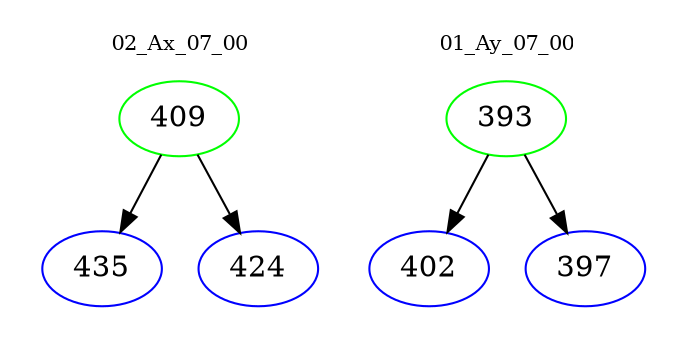 digraph{
subgraph cluster_0 {
color = white
label = "02_Ax_07_00";
fontsize=10;
T0_409 [label="409", color="green"]
T0_409 -> T0_435 [color="black"]
T0_435 [label="435", color="blue"]
T0_409 -> T0_424 [color="black"]
T0_424 [label="424", color="blue"]
}
subgraph cluster_1 {
color = white
label = "01_Ay_07_00";
fontsize=10;
T1_393 [label="393", color="green"]
T1_393 -> T1_402 [color="black"]
T1_402 [label="402", color="blue"]
T1_393 -> T1_397 [color="black"]
T1_397 [label="397", color="blue"]
}
}
